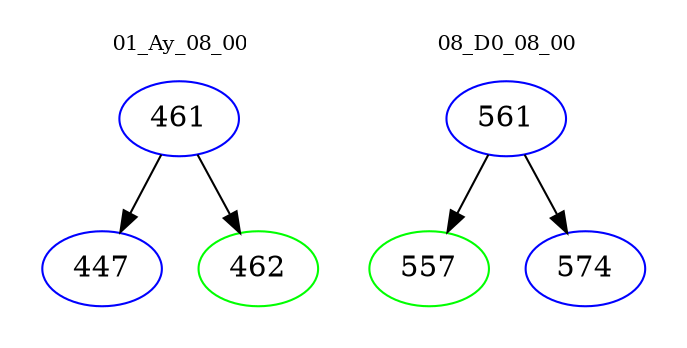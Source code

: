 digraph{
subgraph cluster_0 {
color = white
label = "01_Ay_08_00";
fontsize=10;
T0_461 [label="461", color="blue"]
T0_461 -> T0_447 [color="black"]
T0_447 [label="447", color="blue"]
T0_461 -> T0_462 [color="black"]
T0_462 [label="462", color="green"]
}
subgraph cluster_1 {
color = white
label = "08_D0_08_00";
fontsize=10;
T1_561 [label="561", color="blue"]
T1_561 -> T1_557 [color="black"]
T1_557 [label="557", color="green"]
T1_561 -> T1_574 [color="black"]
T1_574 [label="574", color="blue"]
}
}
